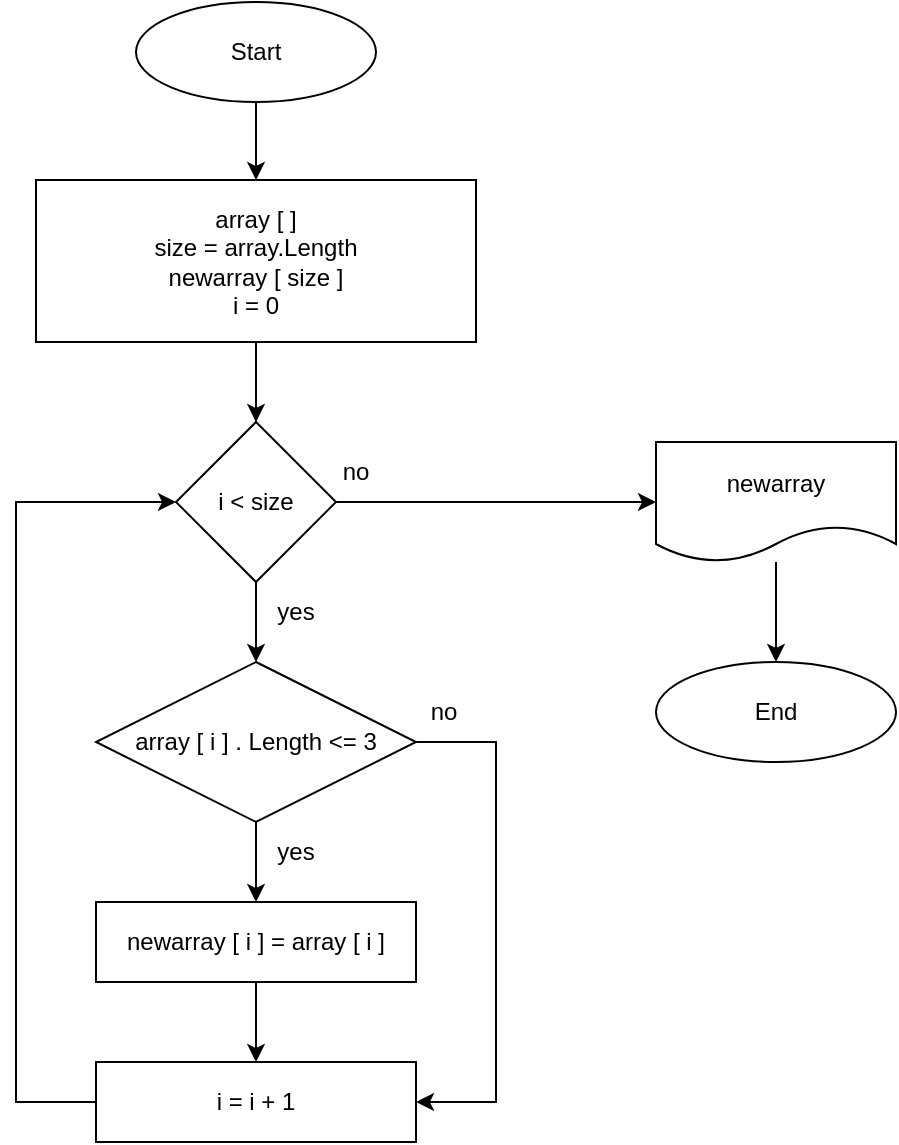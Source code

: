 <mxfile>
    <diagram id="7rvGE-02oJ3TBXRTqlfE" name="Page-1">
        <mxGraphModel dx="525" dy="505" grid="1" gridSize="10" guides="1" tooltips="1" connect="1" arrows="1" fold="1" page="1" pageScale="1" pageWidth="827" pageHeight="1169" math="0" shadow="0">
            <root>
                <mxCell id="0"/>
                <mxCell id="1" parent="0"/>
                <mxCell id="z3jRuaDt9x_Too_vMhTu-9" value="" style="edgeStyle=orthogonalEdgeStyle;rounded=0;orthogonalLoop=1;jettySize=auto;html=1;" parent="1" source="z3jRuaDt9x_Too_vMhTu-1" target="z3jRuaDt9x_Too_vMhTu-2" edge="1">
                    <mxGeometry relative="1" as="geometry"/>
                </mxCell>
                <mxCell id="z3jRuaDt9x_Too_vMhTu-1" value="Start" style="ellipse;whiteSpace=wrap;html=1;" parent="1" vertex="1">
                    <mxGeometry x="260" y="70" width="120" height="50" as="geometry"/>
                </mxCell>
                <mxCell id="z3jRuaDt9x_Too_vMhTu-10" value="" style="edgeStyle=orthogonalEdgeStyle;rounded=0;orthogonalLoop=1;jettySize=auto;html=1;" parent="1" source="z3jRuaDt9x_Too_vMhTu-2" target="z3jRuaDt9x_Too_vMhTu-3" edge="1">
                    <mxGeometry relative="1" as="geometry"/>
                </mxCell>
                <mxCell id="z3jRuaDt9x_Too_vMhTu-2" value="&lt;div&gt;array [ ]&lt;/div&gt;&lt;div&gt;size = array.Length&lt;br&gt;&lt;/div&gt;&lt;div&gt;newarray [ size ]&lt;br&gt;&lt;/div&gt;&lt;div&gt;i = 0&lt;br&gt;&lt;/div&gt;" style="rounded=0;whiteSpace=wrap;html=1;" parent="1" vertex="1">
                    <mxGeometry x="210" y="159" width="220" height="81" as="geometry"/>
                </mxCell>
                <mxCell id="z3jRuaDt9x_Too_vMhTu-11" value="" style="edgeStyle=orthogonalEdgeStyle;rounded=0;orthogonalLoop=1;jettySize=auto;html=1;" parent="1" source="z3jRuaDt9x_Too_vMhTu-3" target="z3jRuaDt9x_Too_vMhTu-4" edge="1">
                    <mxGeometry relative="1" as="geometry"/>
                </mxCell>
                <mxCell id="z3jRuaDt9x_Too_vMhTu-18" style="edgeStyle=orthogonalEdgeStyle;rounded=0;orthogonalLoop=1;jettySize=auto;html=1;entryX=0;entryY=0.5;entryDx=0;entryDy=0;" parent="1" source="z3jRuaDt9x_Too_vMhTu-3" target="z3jRuaDt9x_Too_vMhTu-16" edge="1">
                    <mxGeometry relative="1" as="geometry"/>
                </mxCell>
                <mxCell id="z3jRuaDt9x_Too_vMhTu-3" value="i &amp;lt; size" style="rhombus;whiteSpace=wrap;html=1;" parent="1" vertex="1">
                    <mxGeometry x="280" y="280" width="80" height="80" as="geometry"/>
                </mxCell>
                <mxCell id="z3jRuaDt9x_Too_vMhTu-12" value="" style="edgeStyle=orthogonalEdgeStyle;rounded=0;orthogonalLoop=1;jettySize=auto;html=1;" parent="1" source="z3jRuaDt9x_Too_vMhTu-4" target="z3jRuaDt9x_Too_vMhTu-6" edge="1">
                    <mxGeometry relative="1" as="geometry"/>
                </mxCell>
                <mxCell id="z3jRuaDt9x_Too_vMhTu-14" style="edgeStyle=orthogonalEdgeStyle;rounded=0;orthogonalLoop=1;jettySize=auto;html=1;entryX=1;entryY=0.5;entryDx=0;entryDy=0;" parent="1" source="z3jRuaDt9x_Too_vMhTu-4" target="z3jRuaDt9x_Too_vMhTu-8" edge="1">
                    <mxGeometry relative="1" as="geometry">
                        <Array as="points">
                            <mxPoint x="440" y="440"/>
                            <mxPoint x="440" y="620"/>
                        </Array>
                    </mxGeometry>
                </mxCell>
                <mxCell id="z3jRuaDt9x_Too_vMhTu-4" value="array [ i ] . Length &amp;lt;= 3" style="rhombus;whiteSpace=wrap;html=1;" parent="1" vertex="1">
                    <mxGeometry x="240" y="400" width="160" height="80" as="geometry"/>
                </mxCell>
                <mxCell id="z3jRuaDt9x_Too_vMhTu-13" value="" style="edgeStyle=orthogonalEdgeStyle;rounded=0;orthogonalLoop=1;jettySize=auto;html=1;" parent="1" source="z3jRuaDt9x_Too_vMhTu-6" target="z3jRuaDt9x_Too_vMhTu-8" edge="1">
                    <mxGeometry relative="1" as="geometry"/>
                </mxCell>
                <mxCell id="z3jRuaDt9x_Too_vMhTu-6" value="newarray [ i ] = array [ i ]" style="rounded=0;whiteSpace=wrap;html=1;" parent="1" vertex="1">
                    <mxGeometry x="240" y="520" width="160" height="40" as="geometry"/>
                </mxCell>
                <mxCell id="z3jRuaDt9x_Too_vMhTu-15" style="edgeStyle=orthogonalEdgeStyle;rounded=0;orthogonalLoop=1;jettySize=auto;html=1;entryX=0;entryY=0.5;entryDx=0;entryDy=0;" parent="1" source="z3jRuaDt9x_Too_vMhTu-8" target="z3jRuaDt9x_Too_vMhTu-3" edge="1">
                    <mxGeometry relative="1" as="geometry">
                        <Array as="points">
                            <mxPoint x="200" y="620"/>
                            <mxPoint x="200" y="320"/>
                        </Array>
                    </mxGeometry>
                </mxCell>
                <mxCell id="z3jRuaDt9x_Too_vMhTu-8" value="i = i + 1" style="rounded=0;whiteSpace=wrap;html=1;" parent="1" vertex="1">
                    <mxGeometry x="240" y="600" width="160" height="40" as="geometry"/>
                </mxCell>
                <mxCell id="z3jRuaDt9x_Too_vMhTu-19" style="edgeStyle=orthogonalEdgeStyle;rounded=0;orthogonalLoop=1;jettySize=auto;html=1;entryX=0.5;entryY=0;entryDx=0;entryDy=0;" parent="1" source="z3jRuaDt9x_Too_vMhTu-16" target="z3jRuaDt9x_Too_vMhTu-17" edge="1">
                    <mxGeometry relative="1" as="geometry"/>
                </mxCell>
                <mxCell id="z3jRuaDt9x_Too_vMhTu-16" value="newarray" style="shape=document;whiteSpace=wrap;html=1;boundedLbl=1;" parent="1" vertex="1">
                    <mxGeometry x="520" y="290" width="120" height="60" as="geometry"/>
                </mxCell>
                <mxCell id="z3jRuaDt9x_Too_vMhTu-17" value="End" style="ellipse;whiteSpace=wrap;html=1;" parent="1" vertex="1">
                    <mxGeometry x="520" y="400" width="120" height="50" as="geometry"/>
                </mxCell>
                <mxCell id="z3jRuaDt9x_Too_vMhTu-20" value="yes" style="text;html=1;strokeColor=none;fillColor=none;align=center;verticalAlign=middle;whiteSpace=wrap;rounded=0;" parent="1" vertex="1">
                    <mxGeometry x="310" y="360" width="60" height="30" as="geometry"/>
                </mxCell>
                <mxCell id="z3jRuaDt9x_Too_vMhTu-21" value="yes" style="text;html=1;strokeColor=none;fillColor=none;align=center;verticalAlign=middle;whiteSpace=wrap;rounded=0;" parent="1" vertex="1">
                    <mxGeometry x="310" y="480" width="60" height="30" as="geometry"/>
                </mxCell>
                <mxCell id="z3jRuaDt9x_Too_vMhTu-22" value="no" style="text;html=1;strokeColor=none;fillColor=none;align=center;verticalAlign=middle;whiteSpace=wrap;rounded=0;" parent="1" vertex="1">
                    <mxGeometry x="340" y="290" width="60" height="30" as="geometry"/>
                </mxCell>
                <mxCell id="z3jRuaDt9x_Too_vMhTu-23" value="no" style="text;html=1;strokeColor=none;fillColor=none;align=center;verticalAlign=middle;whiteSpace=wrap;rounded=0;" parent="1" vertex="1">
                    <mxGeometry x="384" y="410" width="60" height="30" as="geometry"/>
                </mxCell>
            </root>
        </mxGraphModel>
    </diagram>
</mxfile>
